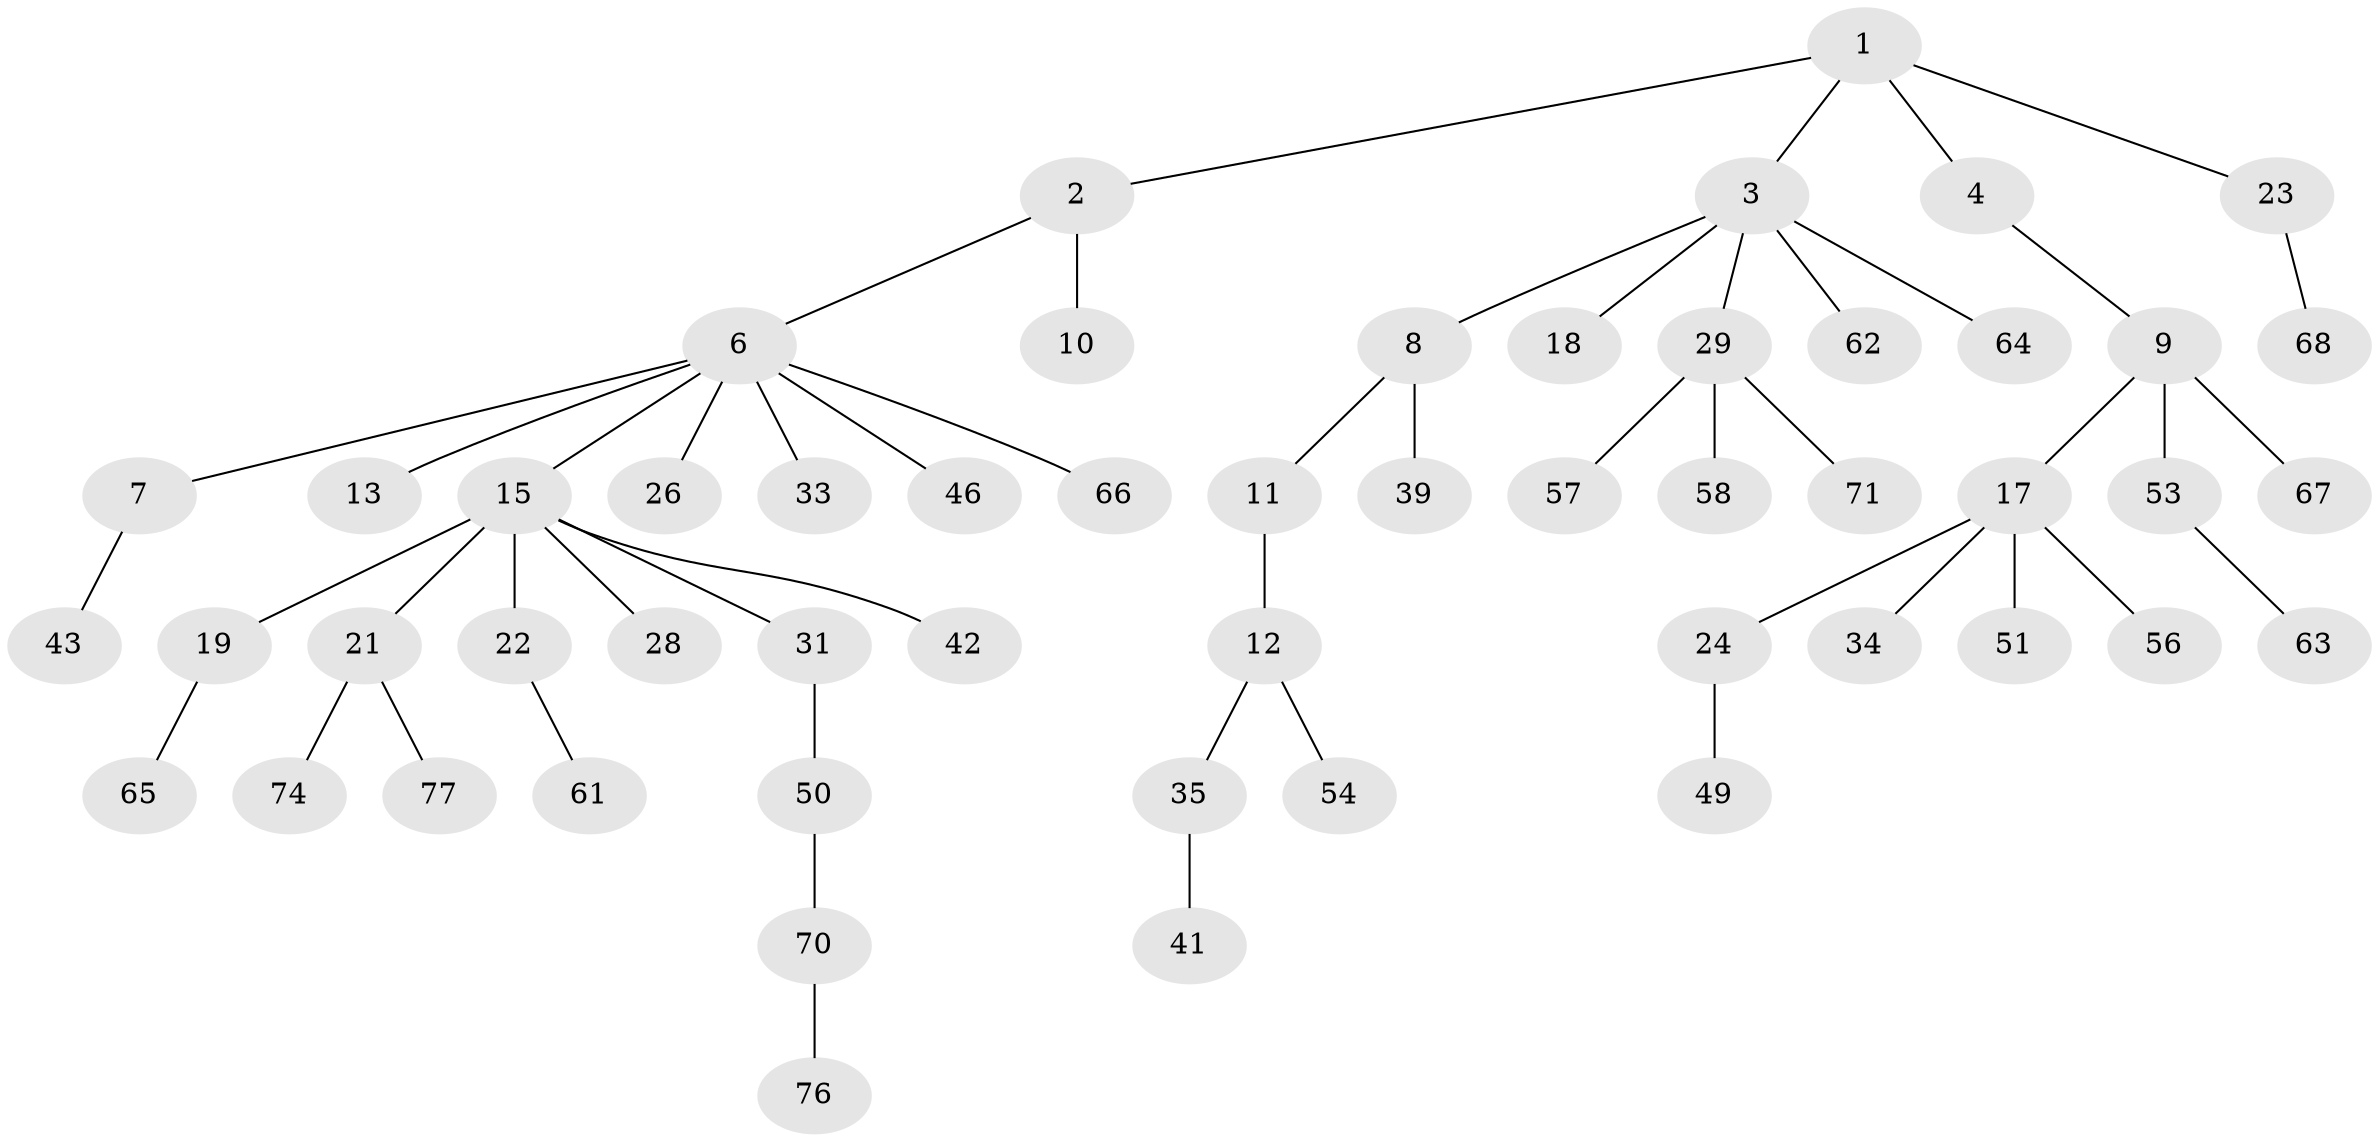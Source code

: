 // Generated by graph-tools (version 1.1) at 2025/52/02/27/25 19:52:12]
// undirected, 53 vertices, 52 edges
graph export_dot {
graph [start="1"]
  node [color=gray90,style=filled];
  1 [super="+5"];
  2 [super="+55"];
  3 [super="+16"];
  4 [super="+27"];
  6 [super="+14"];
  7 [super="+30"];
  8;
  9 [super="+36"];
  10;
  11 [super="+47"];
  12 [super="+37"];
  13;
  15 [super="+20"];
  17 [super="+45"];
  18 [super="+48"];
  19 [super="+25"];
  21 [super="+60"];
  22;
  23 [super="+32"];
  24 [super="+52"];
  26 [super="+69"];
  28;
  29 [super="+38"];
  31 [super="+40"];
  33 [super="+75"];
  34 [super="+44"];
  35;
  39;
  41;
  42;
  43;
  46;
  49;
  50;
  51 [super="+72"];
  53;
  54;
  56 [super="+59"];
  57;
  58;
  61;
  62;
  63;
  64;
  65;
  66;
  67;
  68;
  70 [super="+73"];
  71;
  74;
  76;
  77;
  1 -- 2;
  1 -- 3;
  1 -- 4;
  1 -- 23;
  2 -- 6;
  2 -- 10;
  3 -- 8;
  3 -- 64;
  3 -- 18;
  3 -- 29;
  3 -- 62;
  4 -- 9;
  6 -- 7;
  6 -- 13;
  6 -- 26;
  6 -- 33;
  6 -- 46;
  6 -- 66;
  6 -- 15;
  7 -- 43;
  8 -- 11;
  8 -- 39;
  9 -- 17;
  9 -- 53;
  9 -- 67;
  11 -- 12;
  12 -- 35;
  12 -- 54;
  15 -- 19;
  15 -- 22;
  15 -- 31;
  15 -- 42;
  15 -- 28;
  15 -- 21;
  17 -- 24;
  17 -- 34;
  17 -- 51;
  17 -- 56;
  19 -- 65;
  21 -- 77;
  21 -- 74;
  22 -- 61;
  23 -- 68;
  24 -- 49;
  29 -- 57;
  29 -- 71;
  29 -- 58;
  31 -- 50;
  35 -- 41;
  50 -- 70;
  53 -- 63;
  70 -- 76;
}
